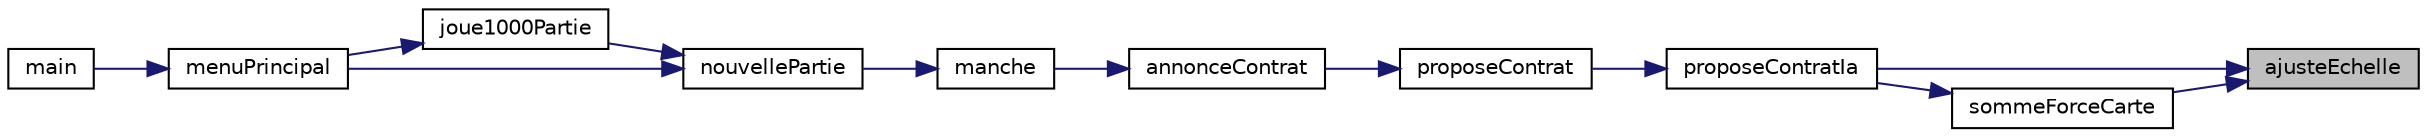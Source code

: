 digraph "ajusteEchelle"
{
 // LATEX_PDF_SIZE
  edge [fontname="Helvetica",fontsize="10",labelfontname="Helvetica",labelfontsize="10"];
  node [fontname="Helvetica",fontsize="10",shape=record];
  rankdir="RL";
  Node1 [label="ajusteEchelle",height=0.2,width=0.4,color="black", fillcolor="grey75", style="filled", fontcolor="black",tooltip="met a l'echelle la valeur d'une variable comprise entre deux bornes pour que la variable de retour so..."];
  Node1 -> Node2 [dir="back",color="midnightblue",fontsize="10",style="solid"];
  Node2 [label="proposeContratIa",height=0.2,width=0.4,color="black", fillcolor="white", style="filled",URL="$ia_8h.html#ac4ece833f773f242d312062bf3869086",tooltip="proposition par l'ia d'un contrat"];
  Node2 -> Node3 [dir="back",color="midnightblue",fontsize="10",style="solid"];
  Node3 [label="proposeContrat",height=0.2,width=0.4,color="black", fillcolor="white", style="filled",URL="$general_8h.html#abde08a751131f9afc15de6fc616348f6",tooltip="proposition d'un contrat par un joueur"];
  Node3 -> Node4 [dir="back",color="midnightblue",fontsize="10",style="solid"];
  Node4 [label="annonceContrat",height=0.2,width=0.4,color="black", fillcolor="white", style="filled",URL="$general_8h.html#a6eeea9d2fea8b2c504b0051af39f7c80",tooltip="gÃ¨re l'annonce et la surenchÃ¨re des contats par les joueurs"];
  Node4 -> Node5 [dir="back",color="midnightblue",fontsize="10",style="solid"];
  Node5 [label="manche",height=0.2,width=0.4,color="black", fillcolor="white", style="filled",URL="$general_8h.html#a82e65877686a049b4bee9160af15c97f",tooltip="lancement d'une manche"];
  Node5 -> Node6 [dir="back",color="midnightblue",fontsize="10",style="solid"];
  Node6 [label="nouvellePartie",height=0.2,width=0.4,color="black", fillcolor="white", style="filled",URL="$general_8h.html#a1faac25606ba09c4cdbcf54a142dbe0c",tooltip="lancement d'une nouvelle partie"];
  Node6 -> Node7 [dir="back",color="midnightblue",fontsize="10",style="solid"];
  Node7 [label="joue1000Partie",height=0.2,width=0.4,color="black", fillcolor="white", style="filled",URL="$autre_8h.html#ab8d4df8f4e03f038b98f6d96a2eaefd2",tooltip="joue n partie aves uniquement des ia pour controler si tout ce passe bien et reuceillir des statistiq..."];
  Node7 -> Node8 [dir="back",color="midnightblue",fontsize="10",style="solid"];
  Node8 [label="menuPrincipal",height=0.2,width=0.4,color="black", fillcolor="white", style="filled",URL="$general_8h.html#adfbaa271f44d828c6a42ce7e9affee88",tooltip="fonction qui gÃ¨re le debut de la partie"];
  Node8 -> Node9 [dir="back",color="midnightblue",fontsize="10",style="solid"];
  Node9 [label="main",height=0.2,width=0.4,color="black", fillcolor="white", style="filled",URL="$main_8c.html#a0ddf1224851353fc92bfbff6f499fa97",tooltip="Entrée du programme."];
  Node6 -> Node8 [dir="back",color="midnightblue",fontsize="10",style="solid"];
  Node1 -> Node10 [dir="back",color="midnightblue",fontsize="10",style="solid"];
  Node10 [label="sommeForceCarte",height=0.2,width=0.4,color="black", fillcolor="white", style="filled",URL="$gestion_carte_8h.html#a372fd921fb081b8ac3b24fa4eacf1357",tooltip="calucule la somme force des carte dans un tableau"];
  Node10 -> Node2 [dir="back",color="midnightblue",fontsize="10",style="solid"];
}
